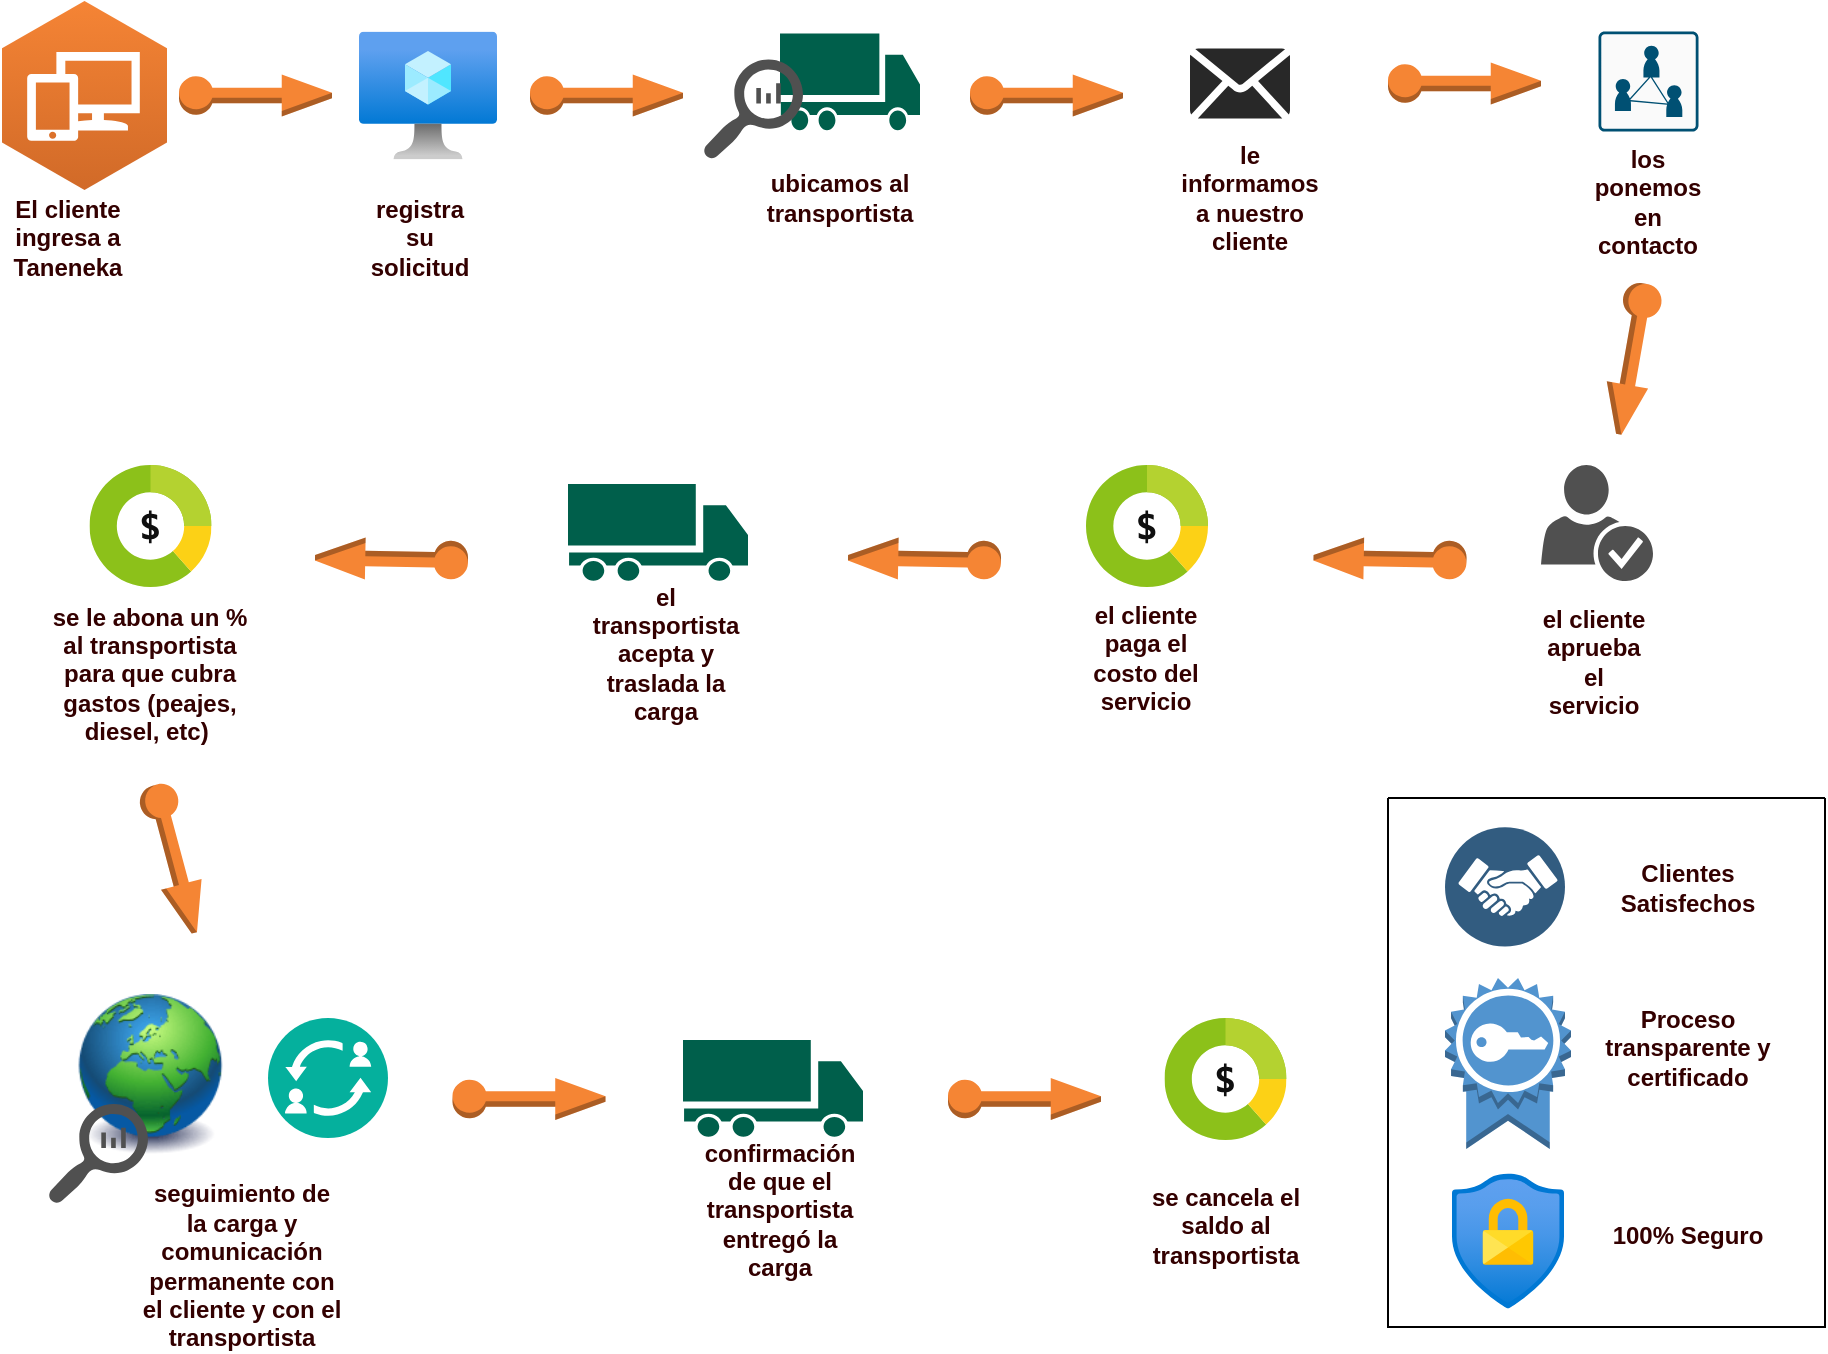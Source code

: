 <mxfile version="20.2.5" type="github">
  <diagram id="C2fSY1v2SiZeoUbDoYyL" name="Page-1">
    <mxGraphModel dx="1038" dy="602" grid="1" gridSize="10" guides="1" tooltips="1" connect="1" arrows="1" fold="1" page="1" pageScale="1" pageWidth="1169" pageHeight="827" math="0" shadow="0">
      <root>
        <mxCell id="0" />
        <mxCell id="1" parent="0" />
        <mxCell id="xm-ksiIEv6j5-uSu17su-44" value="" style="sketch=0;pointerEvents=1;shadow=0;dashed=0;html=1;strokeColor=none;fillColor=#005F4B;labelPosition=center;verticalLabelPosition=bottom;verticalAlign=top;align=center;outlineConnect=0;shape=mxgraph.veeam2.transport;" vertex="1" parent="1">
          <mxGeometry x="536" y="87.75" width="70" height="50" as="geometry" />
        </mxCell>
        <mxCell id="xm-ksiIEv6j5-uSu17su-8" value="" style="image;html=1;image=img/lib/clip_art/general/Earth_globe_128x128.png" vertex="1" parent="1">
          <mxGeometry x="181.25" y="568" width="80" height="80" as="geometry" />
        </mxCell>
        <mxCell id="xm-ksiIEv6j5-uSu17su-12" value="" style="outlineConnect=0;dashed=0;verticalLabelPosition=bottom;verticalAlign=top;align=center;html=1;shape=mxgraph.aws3.elastic_ip;fillColor=#F58534;gradientColor=none;rotation=0;" vertex="1" parent="1">
          <mxGeometry x="235.5" y="108.25" width="76.5" height="21" as="geometry" />
        </mxCell>
        <mxCell id="xm-ksiIEv6j5-uSu17su-13" value="" style="outlineConnect=0;dashed=0;verticalLabelPosition=bottom;verticalAlign=top;align=center;html=1;shape=mxgraph.aws3.workspaces;fillColor=#D16A28;gradientColor=#F58435;gradientDirection=north;" vertex="1" parent="1">
          <mxGeometry x="147" y="71.5" width="82.5" height="94.5" as="geometry" />
        </mxCell>
        <mxCell id="xm-ksiIEv6j5-uSu17su-14" value="" style="outlineConnect=0;dashed=0;verticalLabelPosition=bottom;verticalAlign=top;align=center;html=1;shape=mxgraph.aws3.certificate;fillColor=#5294CF;gradientColor=none;" vertex="1" parent="1">
          <mxGeometry x="868.5" y="560" width="63" height="85.5" as="geometry" />
        </mxCell>
        <mxCell id="xm-ksiIEv6j5-uSu17su-16" value="" style="aspect=fixed;html=1;points=[];align=center;image;fontSize=12;image=img/lib/azure2/compute/Virtual_Machine.svg;" vertex="1" parent="1">
          <mxGeometry x="325.5" y="86.75" width="69" height="64" as="geometry" />
        </mxCell>
        <mxCell id="xm-ksiIEv6j5-uSu17su-18" value="" style="aspect=fixed;html=1;points=[];align=center;image;fontSize=12;image=img/lib/azure2/security/Conditional_Access.svg;" vertex="1" parent="1">
          <mxGeometry x="872" y="657.5" width="56.0" height="68" as="geometry" />
        </mxCell>
        <mxCell id="xm-ksiIEv6j5-uSu17su-19" value="" style="sketch=0;pointerEvents=1;shadow=0;dashed=0;html=1;strokeColor=none;labelPosition=center;verticalLabelPosition=bottom;verticalAlign=top;align=center;fillColor=#505050;shape=mxgraph.mscae.oms.log_search" vertex="1" parent="1">
          <mxGeometry x="497.5" y="100.75" width="50" height="50" as="geometry" />
        </mxCell>
        <mxCell id="xm-ksiIEv6j5-uSu17su-23" value="" style="sketch=0;aspect=fixed;html=1;points=[];align=center;image;fontSize=12;image=img/lib/mscae/BillingHub.svg;" vertex="1" parent="1">
          <mxGeometry x="689" y="303.5" width="61" height="61" as="geometry" />
        </mxCell>
        <mxCell id="xm-ksiIEv6j5-uSu17su-25" value="" style="sketch=0;points=[[0.015,0.015,0],[0.985,0.015,0],[0.985,0.985,0],[0.015,0.985,0],[0.25,0,0],[0.5,0,0],[0.75,0,0],[1,0.25,0],[1,0.5,0],[1,0.75,0],[0.75,1,0],[0.5,1,0],[0.25,1,0],[0,0.75,0],[0,0.5,0],[0,0.25,0]];verticalLabelPosition=bottom;html=1;verticalAlign=top;aspect=fixed;align=center;pointerEvents=1;shape=mxgraph.cisco19.rect;prIcon=multipoint_meeting_server;fillColor=#FAFAFA;strokeColor=#005073;" vertex="1" parent="1">
          <mxGeometry x="945.25" y="86.75" width="50" height="50" as="geometry" />
        </mxCell>
        <mxCell id="xm-ksiIEv6j5-uSu17su-30" value="" style="verticalLabelPosition=bottom;sketch=0;html=1;fillColor=#282828;strokeColor=none;verticalAlign=top;pointerEvents=1;align=center;shape=mxgraph.cisco_safe.iot_things_icons.icon34;" vertex="1" parent="1">
          <mxGeometry x="741" y="95.25" width="50" height="35" as="geometry" />
        </mxCell>
        <mxCell id="xm-ksiIEv6j5-uSu17su-31" value="" style="aspect=fixed;perimeter=ellipsePerimeter;html=1;align=center;shadow=0;dashed=0;fontColor=#4277BB;labelBackgroundColor=#ffffff;fontSize=12;spacingTop=3;image;image=img/lib/ibm/blockchain/membership_services_provider_api.svg;" vertex="1" parent="1">
          <mxGeometry x="868.5" y="484.5" width="60" height="60" as="geometry" />
        </mxCell>
        <mxCell id="xm-ksiIEv6j5-uSu17su-32" value="" style="aspect=fixed;perimeter=ellipsePerimeter;html=1;align=center;shadow=0;dashed=0;fontColor=#4277BB;labelBackgroundColor=#ffffff;fontSize=12;spacingTop=3;image;image=img/lib/ibm/blockchain/transaction_manager.svg;" vertex="1" parent="1">
          <mxGeometry x="280" y="580" width="60" height="60" as="geometry" />
        </mxCell>
        <mxCell id="xm-ksiIEv6j5-uSu17su-49" value="El cliente ingresa a Taneneka" style="text;html=1;strokeColor=none;fillColor=none;align=center;verticalAlign=middle;whiteSpace=wrap;rounded=0;fontColor=#330000;fontStyle=1" vertex="1" parent="1">
          <mxGeometry x="149.75" y="180" width="60" height="20" as="geometry" />
        </mxCell>
        <mxCell id="xm-ksiIEv6j5-uSu17su-53" value="registra su solicitud" style="text;html=1;strokeColor=none;fillColor=none;align=center;verticalAlign=middle;whiteSpace=wrap;rounded=0;fontColor=#330000;fontStyle=1" vertex="1" parent="1">
          <mxGeometry x="325.5" y="180" width="60" height="20" as="geometry" />
        </mxCell>
        <mxCell id="xm-ksiIEv6j5-uSu17su-54" value="" style="outlineConnect=0;dashed=0;verticalLabelPosition=bottom;verticalAlign=top;align=center;html=1;shape=mxgraph.aws3.elastic_ip;fillColor=#F58534;gradientColor=none;rotation=0;" vertex="1" parent="1">
          <mxGeometry x="411" y="108.25" width="76.5" height="21" as="geometry" />
        </mxCell>
        <mxCell id="xm-ksiIEv6j5-uSu17su-55" value="ubicamos al transportista" style="text;html=1;strokeColor=none;fillColor=none;align=center;verticalAlign=middle;whiteSpace=wrap;rounded=0;fontColor=#330000;fontStyle=1" vertex="1" parent="1">
          <mxGeometry x="536" y="160" width="60" height="20" as="geometry" />
        </mxCell>
        <mxCell id="xm-ksiIEv6j5-uSu17su-57" value="" style="outlineConnect=0;dashed=0;verticalLabelPosition=bottom;verticalAlign=top;align=center;html=1;shape=mxgraph.aws3.elastic_ip;fillColor=#F58534;gradientColor=none;rotation=0;" vertex="1" parent="1">
          <mxGeometry x="631" y="108.25" width="76.5" height="21" as="geometry" />
        </mxCell>
        <mxCell id="xm-ksiIEv6j5-uSu17su-59" value="" style="sketch=0;pointerEvents=1;shadow=0;dashed=0;html=1;strokeColor=none;labelPosition=center;verticalLabelPosition=bottom;verticalAlign=top;align=center;fillColor=#505050;shape=mxgraph.mscae.oms.log_search" vertex="1" parent="1">
          <mxGeometry x="170" y="623" width="50" height="50" as="geometry" />
        </mxCell>
        <mxCell id="xm-ksiIEv6j5-uSu17su-61" value="le informamos a nuestro cliente" style="text;html=1;strokeColor=none;fillColor=none;align=center;verticalAlign=middle;whiteSpace=wrap;rounded=0;fontColor=#330000;fontStyle=1" vertex="1" parent="1">
          <mxGeometry x="741" y="160" width="60" height="20" as="geometry" />
        </mxCell>
        <mxCell id="xm-ksiIEv6j5-uSu17su-62" value="" style="outlineConnect=0;dashed=0;verticalLabelPosition=bottom;verticalAlign=top;align=center;html=1;shape=mxgraph.aws3.elastic_ip;fillColor=#F58534;gradientColor=none;rotation=100;" vertex="1" parent="1">
          <mxGeometry x="923.75" y="240" width="76.5" height="21" as="geometry" />
        </mxCell>
        <mxCell id="xm-ksiIEv6j5-uSu17su-63" value="los ponemos en contacto" style="text;html=1;strokeColor=none;fillColor=none;align=center;verticalAlign=middle;whiteSpace=wrap;rounded=0;fontColor=#330000;fontStyle=1" vertex="1" parent="1">
          <mxGeometry x="940.25" y="161.75" width="60" height="20" as="geometry" />
        </mxCell>
        <mxCell id="xm-ksiIEv6j5-uSu17su-69" value="" style="sketch=0;pointerEvents=1;shadow=0;dashed=0;html=1;strokeColor=none;fillColor=#505050;labelPosition=center;verticalLabelPosition=bottom;verticalAlign=top;outlineConnect=0;align=center;shape=mxgraph.office.users.credentials;fontColor=#330000;" vertex="1" parent="1">
          <mxGeometry x="916.5" y="303.5" width="56" height="58" as="geometry" />
        </mxCell>
        <mxCell id="xm-ksiIEv6j5-uSu17su-71" value="" style="outlineConnect=0;dashed=0;verticalLabelPosition=bottom;verticalAlign=top;align=center;html=1;shape=mxgraph.aws3.elastic_ip;fillColor=#F58534;gradientColor=none;rotation=-179;" vertex="1" parent="1">
          <mxGeometry x="802.75" y="340" width="76.5" height="21" as="geometry" />
        </mxCell>
        <mxCell id="xm-ksiIEv6j5-uSu17su-72" value="el cliente aprueba el servicio" style="text;html=1;strokeColor=none;fillColor=none;align=center;verticalAlign=middle;whiteSpace=wrap;rounded=0;fontColor=#330000;fontStyle=1" vertex="1" parent="1">
          <mxGeometry x="912.5" y="392" width="60" height="20" as="geometry" />
        </mxCell>
        <mxCell id="xm-ksiIEv6j5-uSu17su-74" value="" style="outlineConnect=0;dashed=0;verticalLabelPosition=bottom;verticalAlign=top;align=center;html=1;shape=mxgraph.aws3.elastic_ip;fillColor=#F58534;gradientColor=none;rotation=-179;" vertex="1" parent="1">
          <mxGeometry x="570" y="340" width="76.5" height="21" as="geometry" />
        </mxCell>
        <mxCell id="xm-ksiIEv6j5-uSu17su-75" value="el cliente paga el costo del servicio" style="text;html=1;strokeColor=none;fillColor=none;align=center;verticalAlign=middle;whiteSpace=wrap;rounded=0;fontColor=#330000;fontStyle=1" vertex="1" parent="1">
          <mxGeometry x="689" y="389.5" width="60" height="20" as="geometry" />
        </mxCell>
        <mxCell id="xm-ksiIEv6j5-uSu17su-78" value="" style="outlineConnect=0;dashed=0;verticalLabelPosition=bottom;verticalAlign=top;align=center;html=1;shape=mxgraph.aws3.elastic_ip;fillColor=#F58534;gradientColor=none;rotation=-179;" vertex="1" parent="1">
          <mxGeometry x="303.5" y="340" width="76.5" height="21" as="geometry" />
        </mxCell>
        <mxCell id="xm-ksiIEv6j5-uSu17su-79" value="" style="sketch=0;aspect=fixed;html=1;points=[];align=center;image;fontSize=12;image=img/lib/mscae/BillingHub.svg;" vertex="1" parent="1">
          <mxGeometry x="190.75" y="303.5" width="61" height="61" as="geometry" />
        </mxCell>
        <mxCell id="xm-ksiIEv6j5-uSu17su-80" value="se le abona un % al transportista para que cubra gastos (peajes, diesel, etc)&amp;nbsp;" style="text;html=1;strokeColor=none;fillColor=none;align=center;verticalAlign=middle;whiteSpace=wrap;rounded=0;fontColor=#330000;fontStyle=1" vertex="1" parent="1">
          <mxGeometry x="170" y="397.5" width="101.5" height="20" as="geometry" />
        </mxCell>
        <mxCell id="xm-ksiIEv6j5-uSu17su-82" value="" style="sketch=0;pointerEvents=1;shadow=0;dashed=0;html=1;strokeColor=none;fillColor=#005F4B;labelPosition=center;verticalLabelPosition=bottom;verticalAlign=top;align=center;outlineConnect=0;shape=mxgraph.veeam2.transport;" vertex="1" parent="1">
          <mxGeometry x="430" y="313" width="90" height="50" as="geometry" />
        </mxCell>
        <mxCell id="xm-ksiIEv6j5-uSu17su-81" value="" style="outlineConnect=0;dashed=0;verticalLabelPosition=bottom;verticalAlign=top;align=center;html=1;shape=mxgraph.aws3.elastic_ip;fillColor=#F58534;gradientColor=none;rotation=75;" vertex="1" parent="1">
          <mxGeometry x="195" y="490" width="76.5" height="21" as="geometry" />
        </mxCell>
        <mxCell id="xm-ksiIEv6j5-uSu17su-84" value="el transportista acepta y traslada la carga" style="text;html=1;strokeColor=none;fillColor=none;align=center;verticalAlign=middle;whiteSpace=wrap;rounded=0;fontColor=#330000;fontStyle=1" vertex="1" parent="1">
          <mxGeometry x="448.75" y="387.5" width="60" height="20" as="geometry" />
        </mxCell>
        <mxCell id="xm-ksiIEv6j5-uSu17su-85" value="" style="outlineConnect=0;dashed=0;verticalLabelPosition=bottom;verticalAlign=top;align=center;html=1;shape=mxgraph.aws3.elastic_ip;fillColor=#F58534;gradientColor=none;rotation=0;" vertex="1" parent="1">
          <mxGeometry x="620" y="610" width="76.5" height="21" as="geometry" />
        </mxCell>
        <mxCell id="xm-ksiIEv6j5-uSu17su-86" value="" style="outlineConnect=0;dashed=0;verticalLabelPosition=bottom;verticalAlign=top;align=center;html=1;shape=mxgraph.aws3.elastic_ip;fillColor=#F58534;gradientColor=none;rotation=0;" vertex="1" parent="1">
          <mxGeometry x="372.25" y="610" width="76.5" height="21" as="geometry" />
        </mxCell>
        <mxCell id="xm-ksiIEv6j5-uSu17su-87" value="seguimiento de la carga y comunicación permanente con el cliente y con el transportista" style="text;html=1;strokeColor=none;fillColor=none;align=center;verticalAlign=middle;whiteSpace=wrap;rounded=0;fontColor=#330000;fontStyle=1" vertex="1" parent="1">
          <mxGeometry x="215.75" y="694" width="101.5" height="20" as="geometry" />
        </mxCell>
        <mxCell id="xm-ksiIEv6j5-uSu17su-88" value="" style="sketch=0;pointerEvents=1;shadow=0;dashed=0;html=1;strokeColor=none;fillColor=#005F4B;labelPosition=center;verticalLabelPosition=bottom;verticalAlign=top;align=center;outlineConnect=0;shape=mxgraph.veeam2.transport;" vertex="1" parent="1">
          <mxGeometry x="487.5" y="591" width="90" height="50" as="geometry" />
        </mxCell>
        <mxCell id="xm-ksiIEv6j5-uSu17su-89" value="confirmación de que el transportista entregó la carga" style="text;html=1;strokeColor=none;fillColor=none;align=center;verticalAlign=middle;whiteSpace=wrap;rounded=0;fontColor=#330000;fontStyle=1" vertex="1" parent="1">
          <mxGeometry x="506.25" y="665.5" width="60" height="20" as="geometry" />
        </mxCell>
        <mxCell id="xm-ksiIEv6j5-uSu17su-90" value="" style="sketch=0;aspect=fixed;html=1;points=[];align=center;image;fontSize=12;image=img/lib/mscae/BillingHub.svg;" vertex="1" parent="1">
          <mxGeometry x="728.25" y="580" width="61" height="61" as="geometry" />
        </mxCell>
        <mxCell id="xm-ksiIEv6j5-uSu17su-91" value="se cancela el saldo al transportista" style="text;html=1;strokeColor=none;fillColor=none;align=center;verticalAlign=middle;whiteSpace=wrap;rounded=0;fontColor=#330000;fontStyle=1" vertex="1" parent="1">
          <mxGeometry x="707.5" y="674" width="101.5" height="20" as="geometry" />
        </mxCell>
        <mxCell id="xm-ksiIEv6j5-uSu17su-92" value="" style="outlineConnect=0;dashed=0;verticalLabelPosition=bottom;verticalAlign=top;align=center;html=1;shape=mxgraph.aws3.elastic_ip;fillColor=#F58534;gradientColor=none;rotation=0;" vertex="1" parent="1">
          <mxGeometry x="840" y="102.25" width="76.5" height="21" as="geometry" />
        </mxCell>
        <mxCell id="xm-ksiIEv6j5-uSu17su-100" value="Clientes Satisfechos" style="text;html=1;strokeColor=none;fillColor=none;align=center;verticalAlign=middle;whiteSpace=wrap;rounded=0;fontColor=#330000;fontStyle=1" vertex="1" parent="1">
          <mxGeometry x="938.5" y="504.5" width="101.5" height="20" as="geometry" />
        </mxCell>
        <mxCell id="xm-ksiIEv6j5-uSu17su-101" value="Proceso transparente y certificado" style="text;html=1;strokeColor=none;fillColor=none;align=center;verticalAlign=middle;whiteSpace=wrap;rounded=0;fontColor=#330000;fontStyle=1" vertex="1" parent="1">
          <mxGeometry x="938.5" y="584.5" width="101.5" height="20" as="geometry" />
        </mxCell>
        <mxCell id="xm-ksiIEv6j5-uSu17su-102" value="100% Seguro" style="text;html=1;strokeColor=none;fillColor=none;align=center;verticalAlign=middle;whiteSpace=wrap;rounded=0;fontColor=#330000;fontStyle=1" vertex="1" parent="1">
          <mxGeometry x="938.5" y="678.5" width="101.5" height="20" as="geometry" />
        </mxCell>
        <mxCell id="xm-ksiIEv6j5-uSu17su-104" value="" style="swimlane;startSize=0;fontColor=#330000;" vertex="1" parent="1">
          <mxGeometry x="840" y="470" width="218.5" height="264.5" as="geometry" />
        </mxCell>
      </root>
    </mxGraphModel>
  </diagram>
</mxfile>
